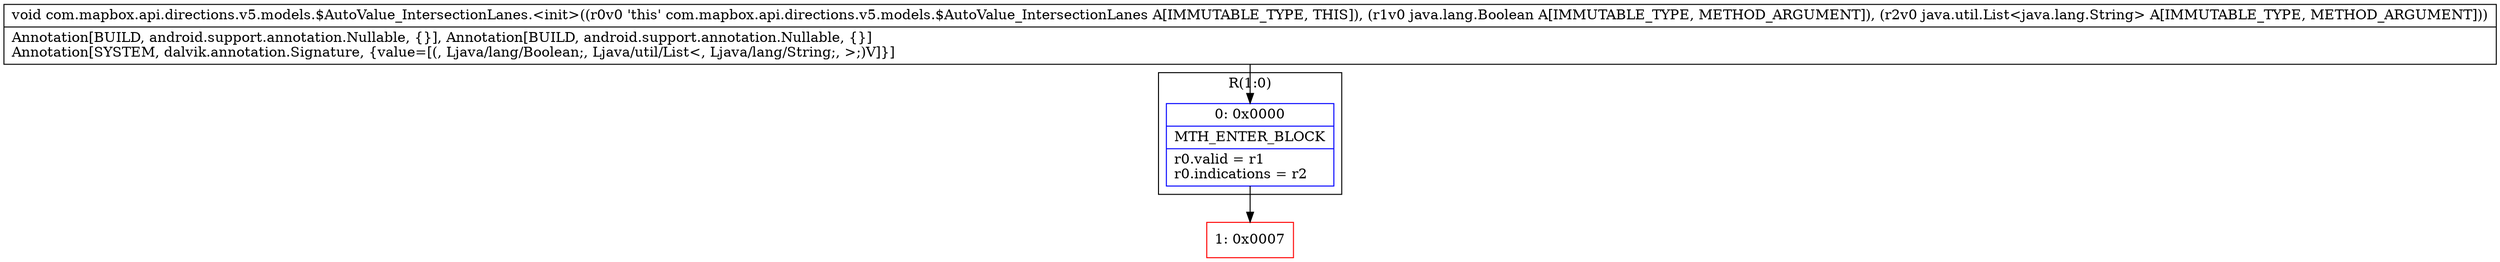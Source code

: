 digraph "CFG forcom.mapbox.api.directions.v5.models.$AutoValue_IntersectionLanes.\<init\>(Ljava\/lang\/Boolean;Ljava\/util\/List;)V" {
subgraph cluster_Region_67838820 {
label = "R(1:0)";
node [shape=record,color=blue];
Node_0 [shape=record,label="{0\:\ 0x0000|MTH_ENTER_BLOCK\l|r0.valid = r1\lr0.indications = r2\l}"];
}
Node_1 [shape=record,color=red,label="{1\:\ 0x0007}"];
MethodNode[shape=record,label="{void com.mapbox.api.directions.v5.models.$AutoValue_IntersectionLanes.\<init\>((r0v0 'this' com.mapbox.api.directions.v5.models.$AutoValue_IntersectionLanes A[IMMUTABLE_TYPE, THIS]), (r1v0 java.lang.Boolean A[IMMUTABLE_TYPE, METHOD_ARGUMENT]), (r2v0 java.util.List\<java.lang.String\> A[IMMUTABLE_TYPE, METHOD_ARGUMENT]))  | Annotation[BUILD, android.support.annotation.Nullable, \{\}], Annotation[BUILD, android.support.annotation.Nullable, \{\}]\lAnnotation[SYSTEM, dalvik.annotation.Signature, \{value=[(, Ljava\/lang\/Boolean;, Ljava\/util\/List\<, Ljava\/lang\/String;, \>;)V]\}]\l}"];
MethodNode -> Node_0;
Node_0 -> Node_1;
}

